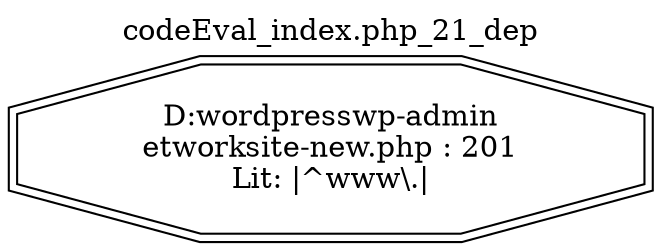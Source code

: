 digraph cfg {
  label="codeEval_index.php_21_dep";
  labelloc=t;
  n1 [shape=doubleoctagon, label="D:\wordpress\wp-admin\network\site-new.php : 201\nLit: |^www\\.|\n"];
}
